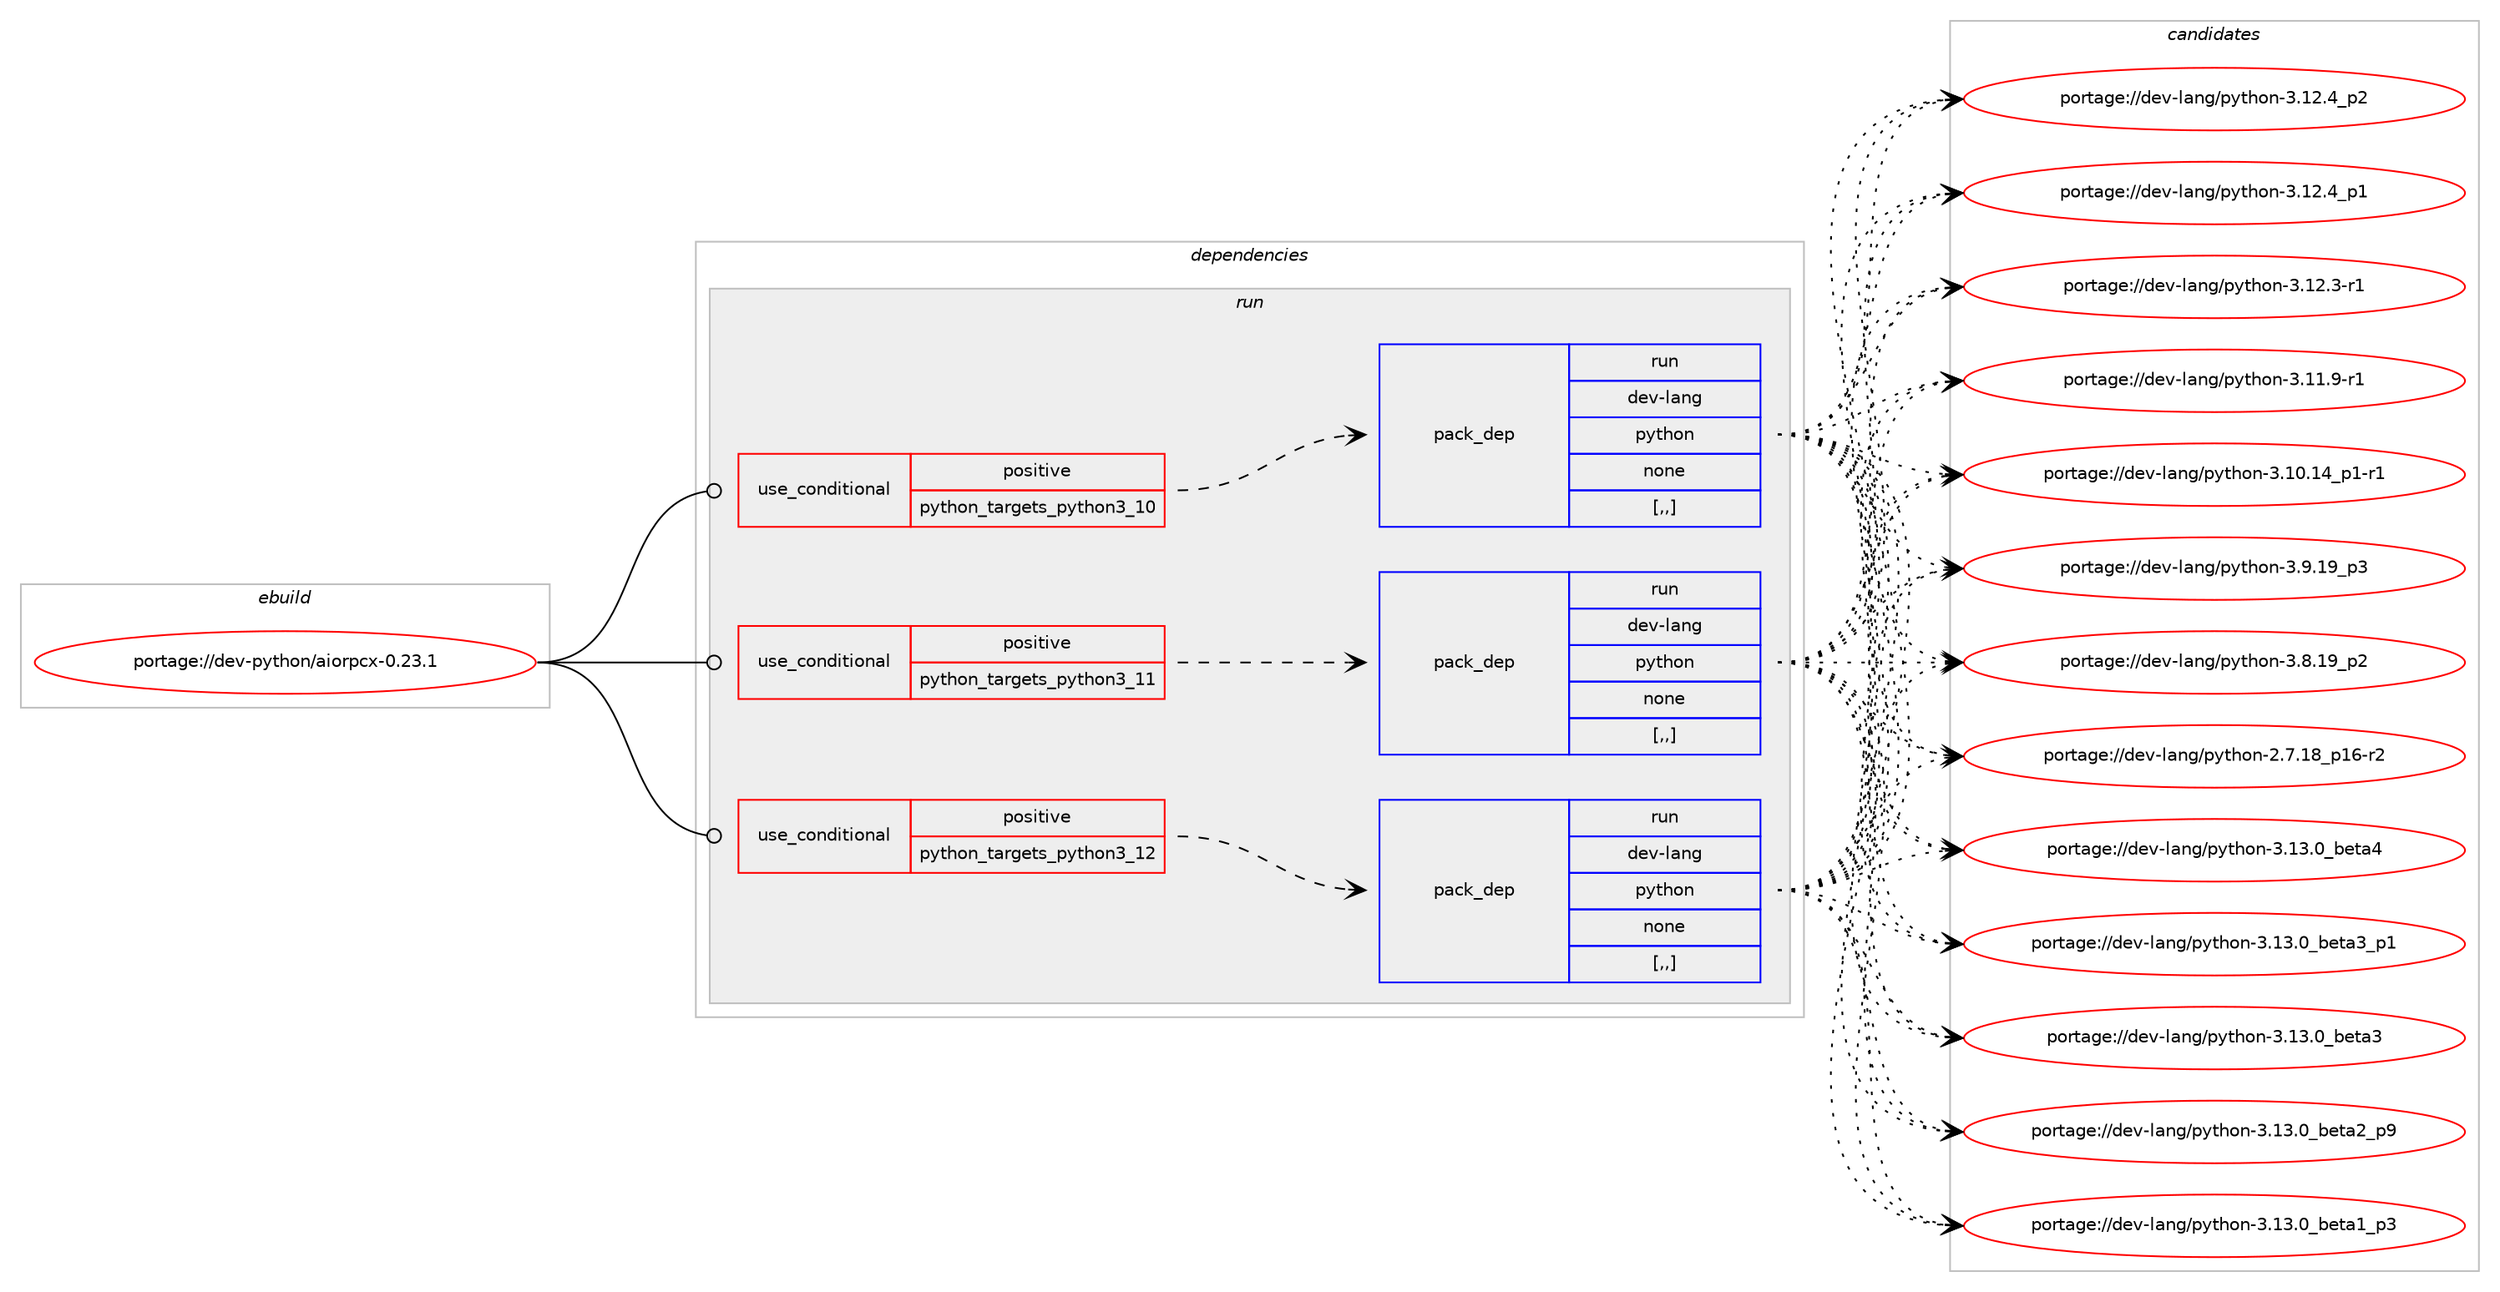 digraph prolog {

# *************
# Graph options
# *************

newrank=true;
concentrate=true;
compound=true;
graph [rankdir=LR,fontname=Helvetica,fontsize=10,ranksep=1.5];#, ranksep=2.5, nodesep=0.2];
edge  [arrowhead=vee];
node  [fontname=Helvetica,fontsize=10];

# **********
# The ebuild
# **********

subgraph cluster_leftcol {
color=gray;
label=<<i>ebuild</i>>;
id [label="portage://dev-python/aiorpcx-0.23.1", color=red, width=4, href="../dev-python/aiorpcx-0.23.1.svg"];
}

# ****************
# The dependencies
# ****************

subgraph cluster_midcol {
color=gray;
label=<<i>dependencies</i>>;
subgraph cluster_compile {
fillcolor="#eeeeee";
style=filled;
label=<<i>compile</i>>;
}
subgraph cluster_compileandrun {
fillcolor="#eeeeee";
style=filled;
label=<<i>compile and run</i>>;
}
subgraph cluster_run {
fillcolor="#eeeeee";
style=filled;
label=<<i>run</i>>;
subgraph cond30916 {
dependency142051 [label=<<TABLE BORDER="0" CELLBORDER="1" CELLSPACING="0" CELLPADDING="4"><TR><TD ROWSPAN="3" CELLPADDING="10">use_conditional</TD></TR><TR><TD>positive</TD></TR><TR><TD>python_targets_python3_10</TD></TR></TABLE>>, shape=none, color=red];
subgraph pack109891 {
dependency142052 [label=<<TABLE BORDER="0" CELLBORDER="1" CELLSPACING="0" CELLPADDING="4" WIDTH="220"><TR><TD ROWSPAN="6" CELLPADDING="30">pack_dep</TD></TR><TR><TD WIDTH="110">run</TD></TR><TR><TD>dev-lang</TD></TR><TR><TD>python</TD></TR><TR><TD>none</TD></TR><TR><TD>[,,]</TD></TR></TABLE>>, shape=none, color=blue];
}
dependency142051:e -> dependency142052:w [weight=20,style="dashed",arrowhead="vee"];
}
id:e -> dependency142051:w [weight=20,style="solid",arrowhead="odot"];
subgraph cond30917 {
dependency142053 [label=<<TABLE BORDER="0" CELLBORDER="1" CELLSPACING="0" CELLPADDING="4"><TR><TD ROWSPAN="3" CELLPADDING="10">use_conditional</TD></TR><TR><TD>positive</TD></TR><TR><TD>python_targets_python3_11</TD></TR></TABLE>>, shape=none, color=red];
subgraph pack109892 {
dependency142054 [label=<<TABLE BORDER="0" CELLBORDER="1" CELLSPACING="0" CELLPADDING="4" WIDTH="220"><TR><TD ROWSPAN="6" CELLPADDING="30">pack_dep</TD></TR><TR><TD WIDTH="110">run</TD></TR><TR><TD>dev-lang</TD></TR><TR><TD>python</TD></TR><TR><TD>none</TD></TR><TR><TD>[,,]</TD></TR></TABLE>>, shape=none, color=blue];
}
dependency142053:e -> dependency142054:w [weight=20,style="dashed",arrowhead="vee"];
}
id:e -> dependency142053:w [weight=20,style="solid",arrowhead="odot"];
subgraph cond30918 {
dependency142055 [label=<<TABLE BORDER="0" CELLBORDER="1" CELLSPACING="0" CELLPADDING="4"><TR><TD ROWSPAN="3" CELLPADDING="10">use_conditional</TD></TR><TR><TD>positive</TD></TR><TR><TD>python_targets_python3_12</TD></TR></TABLE>>, shape=none, color=red];
subgraph pack109893 {
dependency142056 [label=<<TABLE BORDER="0" CELLBORDER="1" CELLSPACING="0" CELLPADDING="4" WIDTH="220"><TR><TD ROWSPAN="6" CELLPADDING="30">pack_dep</TD></TR><TR><TD WIDTH="110">run</TD></TR><TR><TD>dev-lang</TD></TR><TR><TD>python</TD></TR><TR><TD>none</TD></TR><TR><TD>[,,]</TD></TR></TABLE>>, shape=none, color=blue];
}
dependency142055:e -> dependency142056:w [weight=20,style="dashed",arrowhead="vee"];
}
id:e -> dependency142055:w [weight=20,style="solid",arrowhead="odot"];
}
}

# **************
# The candidates
# **************

subgraph cluster_choices {
rank=same;
color=gray;
label=<<i>candidates</i>>;

subgraph choice109891 {
color=black;
nodesep=1;
choice1001011184510897110103471121211161041111104551464951464895981011169752 [label="portage://dev-lang/python-3.13.0_beta4", color=red, width=4,href="../dev-lang/python-3.13.0_beta4.svg"];
choice10010111845108971101034711212111610411111045514649514648959810111697519511249 [label="portage://dev-lang/python-3.13.0_beta3_p1", color=red, width=4,href="../dev-lang/python-3.13.0_beta3_p1.svg"];
choice1001011184510897110103471121211161041111104551464951464895981011169751 [label="portage://dev-lang/python-3.13.0_beta3", color=red, width=4,href="../dev-lang/python-3.13.0_beta3.svg"];
choice10010111845108971101034711212111610411111045514649514648959810111697509511257 [label="portage://dev-lang/python-3.13.0_beta2_p9", color=red, width=4,href="../dev-lang/python-3.13.0_beta2_p9.svg"];
choice10010111845108971101034711212111610411111045514649514648959810111697499511251 [label="portage://dev-lang/python-3.13.0_beta1_p3", color=red, width=4,href="../dev-lang/python-3.13.0_beta1_p3.svg"];
choice100101118451089711010347112121116104111110455146495046529511250 [label="portage://dev-lang/python-3.12.4_p2", color=red, width=4,href="../dev-lang/python-3.12.4_p2.svg"];
choice100101118451089711010347112121116104111110455146495046529511249 [label="portage://dev-lang/python-3.12.4_p1", color=red, width=4,href="../dev-lang/python-3.12.4_p1.svg"];
choice100101118451089711010347112121116104111110455146495046514511449 [label="portage://dev-lang/python-3.12.3-r1", color=red, width=4,href="../dev-lang/python-3.12.3-r1.svg"];
choice100101118451089711010347112121116104111110455146494946574511449 [label="portage://dev-lang/python-3.11.9-r1", color=red, width=4,href="../dev-lang/python-3.11.9-r1.svg"];
choice100101118451089711010347112121116104111110455146494846495295112494511449 [label="portage://dev-lang/python-3.10.14_p1-r1", color=red, width=4,href="../dev-lang/python-3.10.14_p1-r1.svg"];
choice100101118451089711010347112121116104111110455146574649579511251 [label="portage://dev-lang/python-3.9.19_p3", color=red, width=4,href="../dev-lang/python-3.9.19_p3.svg"];
choice100101118451089711010347112121116104111110455146564649579511250 [label="portage://dev-lang/python-3.8.19_p2", color=red, width=4,href="../dev-lang/python-3.8.19_p2.svg"];
choice100101118451089711010347112121116104111110455046554649569511249544511450 [label="portage://dev-lang/python-2.7.18_p16-r2", color=red, width=4,href="../dev-lang/python-2.7.18_p16-r2.svg"];
dependency142052:e -> choice1001011184510897110103471121211161041111104551464951464895981011169752:w [style=dotted,weight="100"];
dependency142052:e -> choice10010111845108971101034711212111610411111045514649514648959810111697519511249:w [style=dotted,weight="100"];
dependency142052:e -> choice1001011184510897110103471121211161041111104551464951464895981011169751:w [style=dotted,weight="100"];
dependency142052:e -> choice10010111845108971101034711212111610411111045514649514648959810111697509511257:w [style=dotted,weight="100"];
dependency142052:e -> choice10010111845108971101034711212111610411111045514649514648959810111697499511251:w [style=dotted,weight="100"];
dependency142052:e -> choice100101118451089711010347112121116104111110455146495046529511250:w [style=dotted,weight="100"];
dependency142052:e -> choice100101118451089711010347112121116104111110455146495046529511249:w [style=dotted,weight="100"];
dependency142052:e -> choice100101118451089711010347112121116104111110455146495046514511449:w [style=dotted,weight="100"];
dependency142052:e -> choice100101118451089711010347112121116104111110455146494946574511449:w [style=dotted,weight="100"];
dependency142052:e -> choice100101118451089711010347112121116104111110455146494846495295112494511449:w [style=dotted,weight="100"];
dependency142052:e -> choice100101118451089711010347112121116104111110455146574649579511251:w [style=dotted,weight="100"];
dependency142052:e -> choice100101118451089711010347112121116104111110455146564649579511250:w [style=dotted,weight="100"];
dependency142052:e -> choice100101118451089711010347112121116104111110455046554649569511249544511450:w [style=dotted,weight="100"];
}
subgraph choice109892 {
color=black;
nodesep=1;
choice1001011184510897110103471121211161041111104551464951464895981011169752 [label="portage://dev-lang/python-3.13.0_beta4", color=red, width=4,href="../dev-lang/python-3.13.0_beta4.svg"];
choice10010111845108971101034711212111610411111045514649514648959810111697519511249 [label="portage://dev-lang/python-3.13.0_beta3_p1", color=red, width=4,href="../dev-lang/python-3.13.0_beta3_p1.svg"];
choice1001011184510897110103471121211161041111104551464951464895981011169751 [label="portage://dev-lang/python-3.13.0_beta3", color=red, width=4,href="../dev-lang/python-3.13.0_beta3.svg"];
choice10010111845108971101034711212111610411111045514649514648959810111697509511257 [label="portage://dev-lang/python-3.13.0_beta2_p9", color=red, width=4,href="../dev-lang/python-3.13.0_beta2_p9.svg"];
choice10010111845108971101034711212111610411111045514649514648959810111697499511251 [label="portage://dev-lang/python-3.13.0_beta1_p3", color=red, width=4,href="../dev-lang/python-3.13.0_beta1_p3.svg"];
choice100101118451089711010347112121116104111110455146495046529511250 [label="portage://dev-lang/python-3.12.4_p2", color=red, width=4,href="../dev-lang/python-3.12.4_p2.svg"];
choice100101118451089711010347112121116104111110455146495046529511249 [label="portage://dev-lang/python-3.12.4_p1", color=red, width=4,href="../dev-lang/python-3.12.4_p1.svg"];
choice100101118451089711010347112121116104111110455146495046514511449 [label="portage://dev-lang/python-3.12.3-r1", color=red, width=4,href="../dev-lang/python-3.12.3-r1.svg"];
choice100101118451089711010347112121116104111110455146494946574511449 [label="portage://dev-lang/python-3.11.9-r1", color=red, width=4,href="../dev-lang/python-3.11.9-r1.svg"];
choice100101118451089711010347112121116104111110455146494846495295112494511449 [label="portage://dev-lang/python-3.10.14_p1-r1", color=red, width=4,href="../dev-lang/python-3.10.14_p1-r1.svg"];
choice100101118451089711010347112121116104111110455146574649579511251 [label="portage://dev-lang/python-3.9.19_p3", color=red, width=4,href="../dev-lang/python-3.9.19_p3.svg"];
choice100101118451089711010347112121116104111110455146564649579511250 [label="portage://dev-lang/python-3.8.19_p2", color=red, width=4,href="../dev-lang/python-3.8.19_p2.svg"];
choice100101118451089711010347112121116104111110455046554649569511249544511450 [label="portage://dev-lang/python-2.7.18_p16-r2", color=red, width=4,href="../dev-lang/python-2.7.18_p16-r2.svg"];
dependency142054:e -> choice1001011184510897110103471121211161041111104551464951464895981011169752:w [style=dotted,weight="100"];
dependency142054:e -> choice10010111845108971101034711212111610411111045514649514648959810111697519511249:w [style=dotted,weight="100"];
dependency142054:e -> choice1001011184510897110103471121211161041111104551464951464895981011169751:w [style=dotted,weight="100"];
dependency142054:e -> choice10010111845108971101034711212111610411111045514649514648959810111697509511257:w [style=dotted,weight="100"];
dependency142054:e -> choice10010111845108971101034711212111610411111045514649514648959810111697499511251:w [style=dotted,weight="100"];
dependency142054:e -> choice100101118451089711010347112121116104111110455146495046529511250:w [style=dotted,weight="100"];
dependency142054:e -> choice100101118451089711010347112121116104111110455146495046529511249:w [style=dotted,weight="100"];
dependency142054:e -> choice100101118451089711010347112121116104111110455146495046514511449:w [style=dotted,weight="100"];
dependency142054:e -> choice100101118451089711010347112121116104111110455146494946574511449:w [style=dotted,weight="100"];
dependency142054:e -> choice100101118451089711010347112121116104111110455146494846495295112494511449:w [style=dotted,weight="100"];
dependency142054:e -> choice100101118451089711010347112121116104111110455146574649579511251:w [style=dotted,weight="100"];
dependency142054:e -> choice100101118451089711010347112121116104111110455146564649579511250:w [style=dotted,weight="100"];
dependency142054:e -> choice100101118451089711010347112121116104111110455046554649569511249544511450:w [style=dotted,weight="100"];
}
subgraph choice109893 {
color=black;
nodesep=1;
choice1001011184510897110103471121211161041111104551464951464895981011169752 [label="portage://dev-lang/python-3.13.0_beta4", color=red, width=4,href="../dev-lang/python-3.13.0_beta4.svg"];
choice10010111845108971101034711212111610411111045514649514648959810111697519511249 [label="portage://dev-lang/python-3.13.0_beta3_p1", color=red, width=4,href="../dev-lang/python-3.13.0_beta3_p1.svg"];
choice1001011184510897110103471121211161041111104551464951464895981011169751 [label="portage://dev-lang/python-3.13.0_beta3", color=red, width=4,href="../dev-lang/python-3.13.0_beta3.svg"];
choice10010111845108971101034711212111610411111045514649514648959810111697509511257 [label="portage://dev-lang/python-3.13.0_beta2_p9", color=red, width=4,href="../dev-lang/python-3.13.0_beta2_p9.svg"];
choice10010111845108971101034711212111610411111045514649514648959810111697499511251 [label="portage://dev-lang/python-3.13.0_beta1_p3", color=red, width=4,href="../dev-lang/python-3.13.0_beta1_p3.svg"];
choice100101118451089711010347112121116104111110455146495046529511250 [label="portage://dev-lang/python-3.12.4_p2", color=red, width=4,href="../dev-lang/python-3.12.4_p2.svg"];
choice100101118451089711010347112121116104111110455146495046529511249 [label="portage://dev-lang/python-3.12.4_p1", color=red, width=4,href="../dev-lang/python-3.12.4_p1.svg"];
choice100101118451089711010347112121116104111110455146495046514511449 [label="portage://dev-lang/python-3.12.3-r1", color=red, width=4,href="../dev-lang/python-3.12.3-r1.svg"];
choice100101118451089711010347112121116104111110455146494946574511449 [label="portage://dev-lang/python-3.11.9-r1", color=red, width=4,href="../dev-lang/python-3.11.9-r1.svg"];
choice100101118451089711010347112121116104111110455146494846495295112494511449 [label="portage://dev-lang/python-3.10.14_p1-r1", color=red, width=4,href="../dev-lang/python-3.10.14_p1-r1.svg"];
choice100101118451089711010347112121116104111110455146574649579511251 [label="portage://dev-lang/python-3.9.19_p3", color=red, width=4,href="../dev-lang/python-3.9.19_p3.svg"];
choice100101118451089711010347112121116104111110455146564649579511250 [label="portage://dev-lang/python-3.8.19_p2", color=red, width=4,href="../dev-lang/python-3.8.19_p2.svg"];
choice100101118451089711010347112121116104111110455046554649569511249544511450 [label="portage://dev-lang/python-2.7.18_p16-r2", color=red, width=4,href="../dev-lang/python-2.7.18_p16-r2.svg"];
dependency142056:e -> choice1001011184510897110103471121211161041111104551464951464895981011169752:w [style=dotted,weight="100"];
dependency142056:e -> choice10010111845108971101034711212111610411111045514649514648959810111697519511249:w [style=dotted,weight="100"];
dependency142056:e -> choice1001011184510897110103471121211161041111104551464951464895981011169751:w [style=dotted,weight="100"];
dependency142056:e -> choice10010111845108971101034711212111610411111045514649514648959810111697509511257:w [style=dotted,weight="100"];
dependency142056:e -> choice10010111845108971101034711212111610411111045514649514648959810111697499511251:w [style=dotted,weight="100"];
dependency142056:e -> choice100101118451089711010347112121116104111110455146495046529511250:w [style=dotted,weight="100"];
dependency142056:e -> choice100101118451089711010347112121116104111110455146495046529511249:w [style=dotted,weight="100"];
dependency142056:e -> choice100101118451089711010347112121116104111110455146495046514511449:w [style=dotted,weight="100"];
dependency142056:e -> choice100101118451089711010347112121116104111110455146494946574511449:w [style=dotted,weight="100"];
dependency142056:e -> choice100101118451089711010347112121116104111110455146494846495295112494511449:w [style=dotted,weight="100"];
dependency142056:e -> choice100101118451089711010347112121116104111110455146574649579511251:w [style=dotted,weight="100"];
dependency142056:e -> choice100101118451089711010347112121116104111110455146564649579511250:w [style=dotted,weight="100"];
dependency142056:e -> choice100101118451089711010347112121116104111110455046554649569511249544511450:w [style=dotted,weight="100"];
}
}

}
